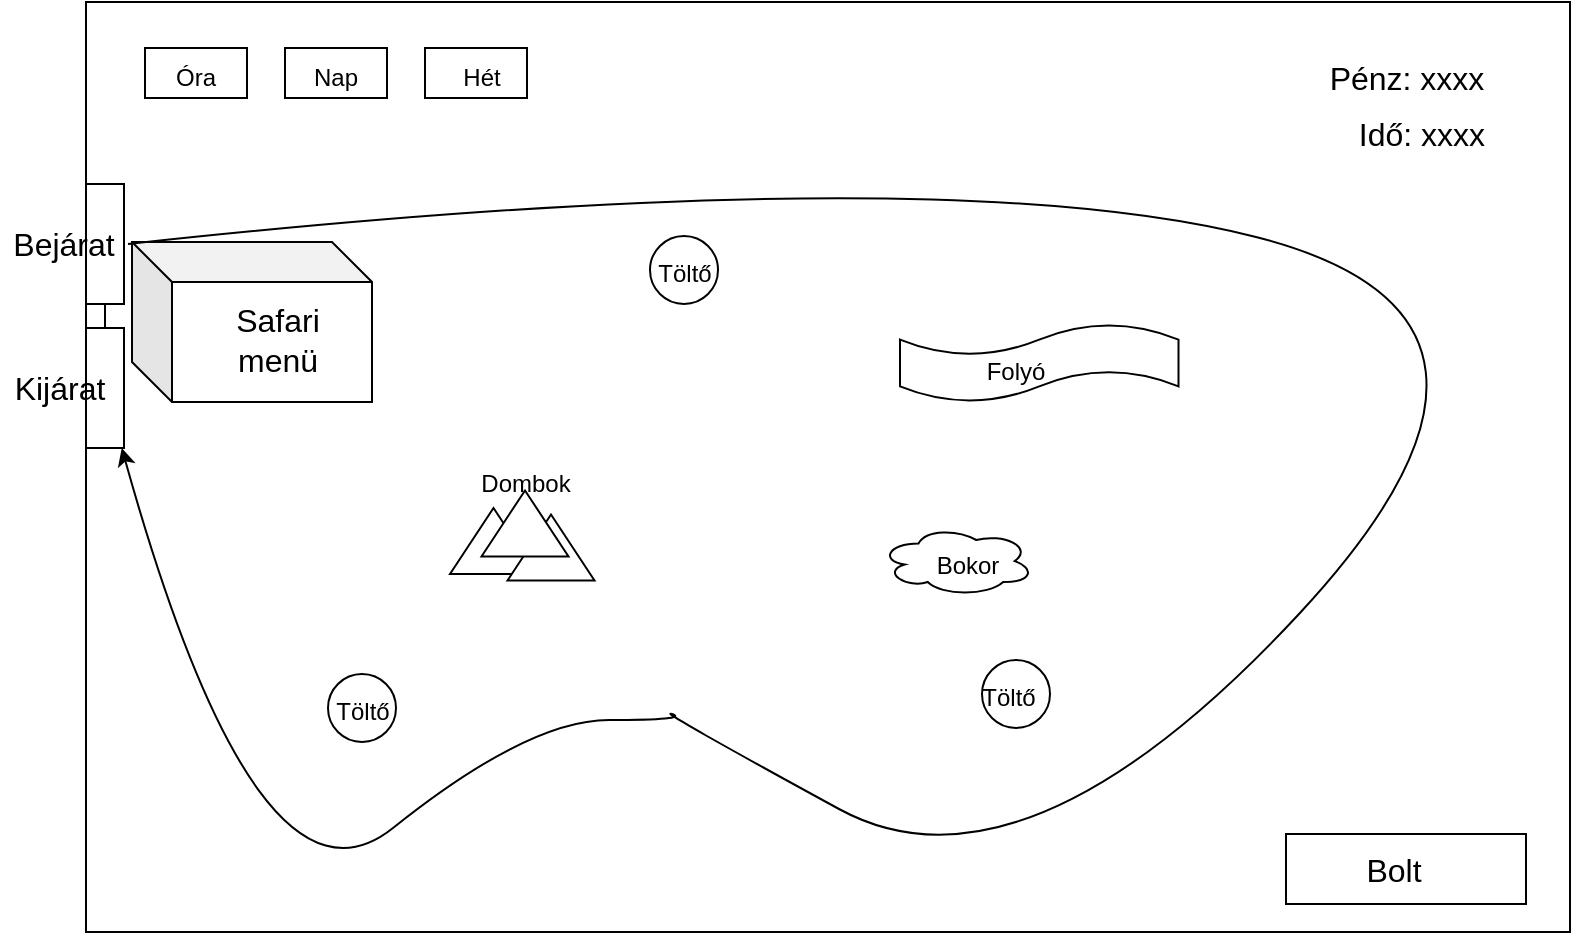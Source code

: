 <mxfile version="26.0.14">
  <diagram name="1 oldal" id="8onvP7ZYu2YLWH1zNORK">
    <mxGraphModel dx="1434" dy="728" grid="0" gridSize="10" guides="1" tooltips="1" connect="1" arrows="1" fold="1" page="1" pageScale="1" pageWidth="827" pageHeight="1169" math="0" shadow="0">
      <root>
        <mxCell id="0" />
        <mxCell id="1" parent="0" />
        <mxCell id="weiak06-HauMyqDTACX4-24" value="" style="rounded=0;whiteSpace=wrap;html=1;" vertex="1" parent="1">
          <mxGeometry x="60" y="47" width="742" height="465" as="geometry" />
        </mxCell>
        <mxCell id="weiak06-HauMyqDTACX4-39" value="" style="shape=cube;whiteSpace=wrap;html=1;boundedLbl=1;backgroundOutline=1;darkOpacity=0.05;darkOpacity2=0.1;" vertex="1" parent="1">
          <mxGeometry x="83" y="167" width="120" height="80" as="geometry" />
        </mxCell>
        <mxCell id="weiak06-HauMyqDTACX4-16" value="" style="rounded=0;whiteSpace=wrap;html=1;" vertex="1" parent="1">
          <mxGeometry x="660" y="463" width="120" height="35" as="geometry" />
        </mxCell>
        <mxCell id="weiak06-HauMyqDTACX4-17" value="" style="rounded=0;whiteSpace=wrap;html=1;" vertex="1" parent="1">
          <mxGeometry x="89.5" y="70" width="51" height="25" as="geometry" />
        </mxCell>
        <mxCell id="weiak06-HauMyqDTACX4-18" value="" style="rounded=0;whiteSpace=wrap;html=1;" vertex="1" parent="1">
          <mxGeometry x="159.5" y="70" width="51" height="25" as="geometry" />
        </mxCell>
        <mxCell id="weiak06-HauMyqDTACX4-19" value="" style="rounded=0;whiteSpace=wrap;html=1;" vertex="1" parent="1">
          <mxGeometry x="229.5" y="70" width="51" height="25" as="geometry" />
        </mxCell>
        <mxCell id="weiak06-HauMyqDTACX4-20" value="Óra" style="text;html=1;align=center;verticalAlign=middle;whiteSpace=wrap;rounded=0;" vertex="1" parent="1">
          <mxGeometry x="85" y="70" width="60" height="30" as="geometry" />
        </mxCell>
        <mxCell id="weiak06-HauMyqDTACX4-21" value="Nap" style="text;html=1;align=center;verticalAlign=middle;whiteSpace=wrap;rounded=0;" vertex="1" parent="1">
          <mxGeometry x="155" y="70" width="60" height="30" as="geometry" />
        </mxCell>
        <mxCell id="weiak06-HauMyqDTACX4-22" value="Hét" style="text;html=1;align=center;verticalAlign=middle;whiteSpace=wrap;rounded=0;" vertex="1" parent="1">
          <mxGeometry x="227.5" y="70" width="60" height="30" as="geometry" />
        </mxCell>
        <mxCell id="weiak06-HauMyqDTACX4-25" value="&lt;font style=&quot;font-size: 16px;&quot;&gt;Pénz: xxxx&lt;/font&gt;" style="text;html=1;align=center;verticalAlign=middle;whiteSpace=wrap;rounded=0;" vertex="1" parent="1">
          <mxGeometry x="668.5" y="70" width="103" height="30" as="geometry" />
        </mxCell>
        <mxCell id="weiak06-HauMyqDTACX4-27" value="&lt;font style=&quot;font-size: 16px;&quot;&gt;Idő: xxxx&lt;/font&gt;" style="text;html=1;align=center;verticalAlign=middle;whiteSpace=wrap;rounded=0;" vertex="1" parent="1">
          <mxGeometry x="668.5" y="98" width="117.5" height="30" as="geometry" />
        </mxCell>
        <mxCell id="weiak06-HauMyqDTACX4-28" value="" style="rounded=0;whiteSpace=wrap;html=1;" vertex="1" parent="1">
          <mxGeometry x="60" y="138" width="19" height="60" as="geometry" />
        </mxCell>
        <mxCell id="weiak06-HauMyqDTACX4-29" value="&lt;font style=&quot;font-size: 16px;&quot;&gt;Bejárat&lt;/font&gt;" style="text;html=1;align=center;verticalAlign=middle;whiteSpace=wrap;rounded=0;" vertex="1" parent="1">
          <mxGeometry x="19" y="153" width="60" height="30" as="geometry" />
        </mxCell>
        <mxCell id="weiak06-HauMyqDTACX4-30" value="" style="rounded=0;whiteSpace=wrap;html=1;" vertex="1" parent="1">
          <mxGeometry x="60" y="210" width="19" height="60" as="geometry" />
        </mxCell>
        <mxCell id="weiak06-HauMyqDTACX4-33" value="&lt;font style=&quot;font-size: 16px;&quot;&gt;Bolt&lt;/font&gt;" style="text;html=1;align=center;verticalAlign=middle;whiteSpace=wrap;rounded=0;" vertex="1" parent="1">
          <mxGeometry x="684" y="465.5" width="60" height="30" as="geometry" />
        </mxCell>
        <mxCell id="weiak06-HauMyqDTACX4-36" value="" style="curved=1;endArrow=classic;html=1;rounded=0;" edge="1" parent="1" target="weiak06-HauMyqDTACX4-30">
          <mxGeometry width="50" height="50" relative="1" as="geometry">
            <mxPoint x="81" y="168" as="sourcePoint" />
            <mxPoint x="131" y="118" as="targetPoint" />
            <Array as="points">
              <mxPoint x="486" y="124" />
              <mxPoint x="804" y="205" />
              <mxPoint x="529" y="501" />
              <mxPoint x="344" y="400" />
              <mxPoint x="362" y="406" />
              <mxPoint x="281" y="406" />
              <mxPoint x="146" y="514" />
            </Array>
          </mxGeometry>
        </mxCell>
        <mxCell id="weiak06-HauMyqDTACX4-37" value="" style="endArrow=none;html=1;rounded=0;entryX=0.5;entryY=1;entryDx=0;entryDy=0;exitX=0.5;exitY=0;exitDx=0;exitDy=0;" edge="1" parent="1" source="weiak06-HauMyqDTACX4-30" target="weiak06-HauMyqDTACX4-28">
          <mxGeometry width="50" height="50" relative="1" as="geometry">
            <mxPoint x="387" y="357" as="sourcePoint" />
            <mxPoint x="437" y="307" as="targetPoint" />
          </mxGeometry>
        </mxCell>
        <mxCell id="weiak06-HauMyqDTACX4-40" value="&lt;font style=&quot;font-size: 16px;&quot;&gt;Safari menü&lt;/font&gt;" style="text;html=1;align=center;verticalAlign=middle;whiteSpace=wrap;rounded=0;" vertex="1" parent="1">
          <mxGeometry x="126" y="201" width="60" height="30" as="geometry" />
        </mxCell>
        <mxCell id="weiak06-HauMyqDTACX4-31" value="&lt;font style=&quot;font-size: 16px;&quot;&gt;Kijárat&lt;/font&gt;" style="text;html=1;align=center;verticalAlign=middle;whiteSpace=wrap;rounded=0;" vertex="1" parent="1">
          <mxGeometry x="17" y="225" width="60" height="30" as="geometry" />
        </mxCell>
        <mxCell id="weiak06-HauMyqDTACX4-41" value="" style="ellipse;whiteSpace=wrap;html=1;aspect=fixed;" vertex="1" parent="1">
          <mxGeometry x="508" y="376" width="34" height="34" as="geometry" />
        </mxCell>
        <mxCell id="weiak06-HauMyqDTACX4-42" value="" style="ellipse;whiteSpace=wrap;html=1;aspect=fixed;" vertex="1" parent="1">
          <mxGeometry x="342" y="164" width="34" height="34" as="geometry" />
        </mxCell>
        <mxCell id="weiak06-HauMyqDTACX4-43" value="" style="ellipse;whiteSpace=wrap;html=1;aspect=fixed;" vertex="1" parent="1">
          <mxGeometry x="181" y="383" width="34" height="34" as="geometry" />
        </mxCell>
        <mxCell id="weiak06-HauMyqDTACX4-47" value="Töltő" style="text;html=1;align=center;verticalAlign=middle;whiteSpace=wrap;rounded=0;" vertex="1" parent="1">
          <mxGeometry x="335.5" y="168" width="47" height="30" as="geometry" />
        </mxCell>
        <mxCell id="weiak06-HauMyqDTACX4-48" value="Töltő" style="text;html=1;align=center;verticalAlign=middle;whiteSpace=wrap;rounded=0;" vertex="1" parent="1">
          <mxGeometry x="174.5" y="387" width="47" height="30" as="geometry" />
        </mxCell>
        <mxCell id="weiak06-HauMyqDTACX4-49" value="Töltő" style="text;html=1;align=center;verticalAlign=middle;whiteSpace=wrap;rounded=0;" vertex="1" parent="1">
          <mxGeometry x="498" y="380" width="47" height="30" as="geometry" />
        </mxCell>
        <mxCell id="weiak06-HauMyqDTACX4-50" value="" style="shape=tape;whiteSpace=wrap;html=1;rotation=0;" vertex="1" parent="1">
          <mxGeometry x="467" y="208" width="139.25" height="39" as="geometry" />
        </mxCell>
        <mxCell id="weiak06-HauMyqDTACX4-51" value="Folyó" style="text;html=1;align=center;verticalAlign=middle;whiteSpace=wrap;rounded=0;" vertex="1" parent="1">
          <mxGeometry x="495" y="217" width="60" height="30" as="geometry" />
        </mxCell>
        <mxCell id="weiak06-HauMyqDTACX4-52" value="" style="triangle;whiteSpace=wrap;html=1;rotation=-90;" vertex="1" parent="1">
          <mxGeometry x="247.25" y="294.75" width="33" height="43.5" as="geometry" />
        </mxCell>
        <mxCell id="weiak06-HauMyqDTACX4-53" value="" style="triangle;whiteSpace=wrap;html=1;rotation=-90;" vertex="1" parent="1">
          <mxGeometry x="276" y="298" width="33" height="43.5" as="geometry" />
        </mxCell>
        <mxCell id="weiak06-HauMyqDTACX4-54" value="" style="triangle;whiteSpace=wrap;html=1;rotation=-90;" vertex="1" parent="1">
          <mxGeometry x="263" y="286" width="33" height="43.5" as="geometry" />
        </mxCell>
        <mxCell id="weiak06-HauMyqDTACX4-56" value="Dombok" style="text;html=1;align=center;verticalAlign=middle;whiteSpace=wrap;rounded=0;" vertex="1" parent="1">
          <mxGeometry x="249.5" y="273" width="60" height="30" as="geometry" />
        </mxCell>
        <mxCell id="weiak06-HauMyqDTACX4-57" value="" style="ellipse;shape=cloud;whiteSpace=wrap;html=1;" vertex="1" parent="1">
          <mxGeometry x="457" y="309" width="77" height="35" as="geometry" />
        </mxCell>
        <mxCell id="weiak06-HauMyqDTACX4-58" value="Bokor" style="text;html=1;align=center;verticalAlign=middle;whiteSpace=wrap;rounded=0;" vertex="1" parent="1">
          <mxGeometry x="471" y="314" width="60" height="30" as="geometry" />
        </mxCell>
      </root>
    </mxGraphModel>
  </diagram>
</mxfile>
